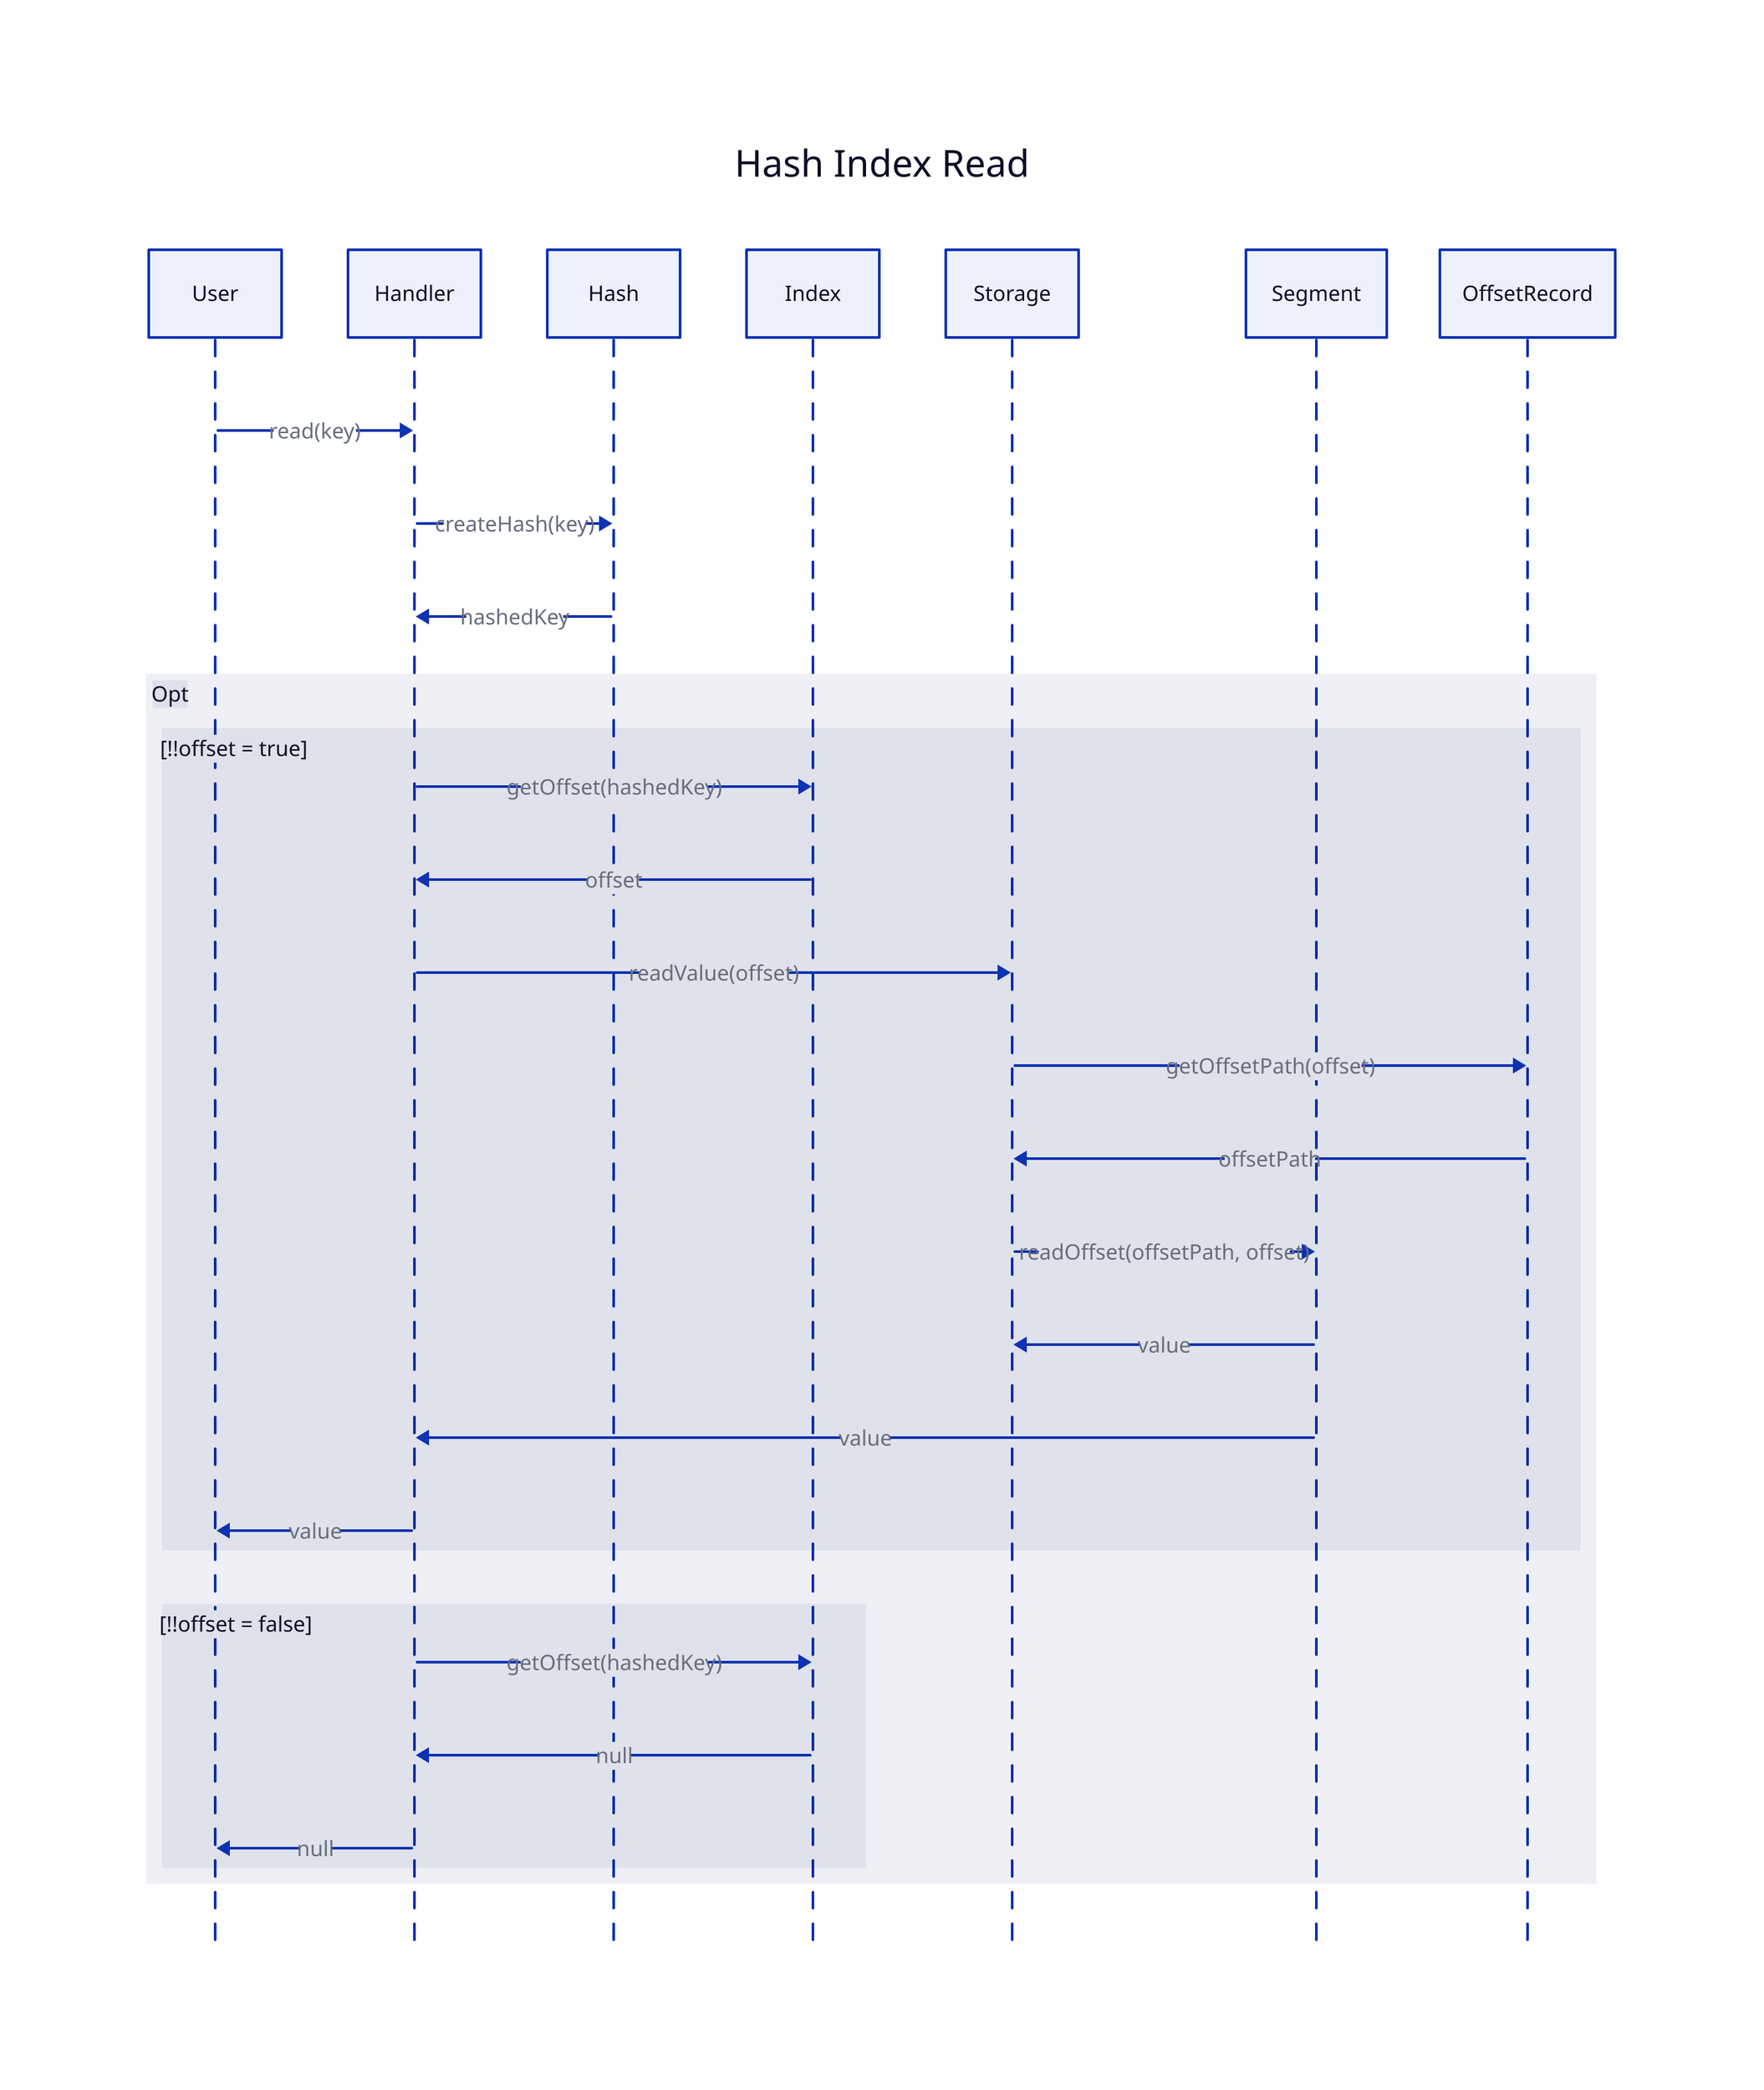 Hash Index Read: {
  shape: sequence_diagram

  User

  Handler
  Hash
  Index

  Storage
  Segment
  OffsetRecord

  User -> Handler: read(key)

  Handler -> Hash: createHash(key)
  Hash -> Handler: hashedKey

  Opt: {
    "[!!offset = true]": {
      Handler -> Index: getOffset(hashedKey)
      Index -> Handler: offset

      Handler -> Storage: readValue(offset)
      Storage -> OffsetRecord: getOffsetPath(offset)
      OffsetRecord -> Storage: offsetPath
      Storage -> Segment: readOffset(offsetPath, offset)
      Segment -> Storage: value
      Segment -> Handler: value

      Handler -> User: value
    }

    "[!!offset = false]": {
      Handler -> Index: getOffset(hashedKey)
      Index -> Handler: "null"

      Handler -> User: "null"
    }
  }
}
